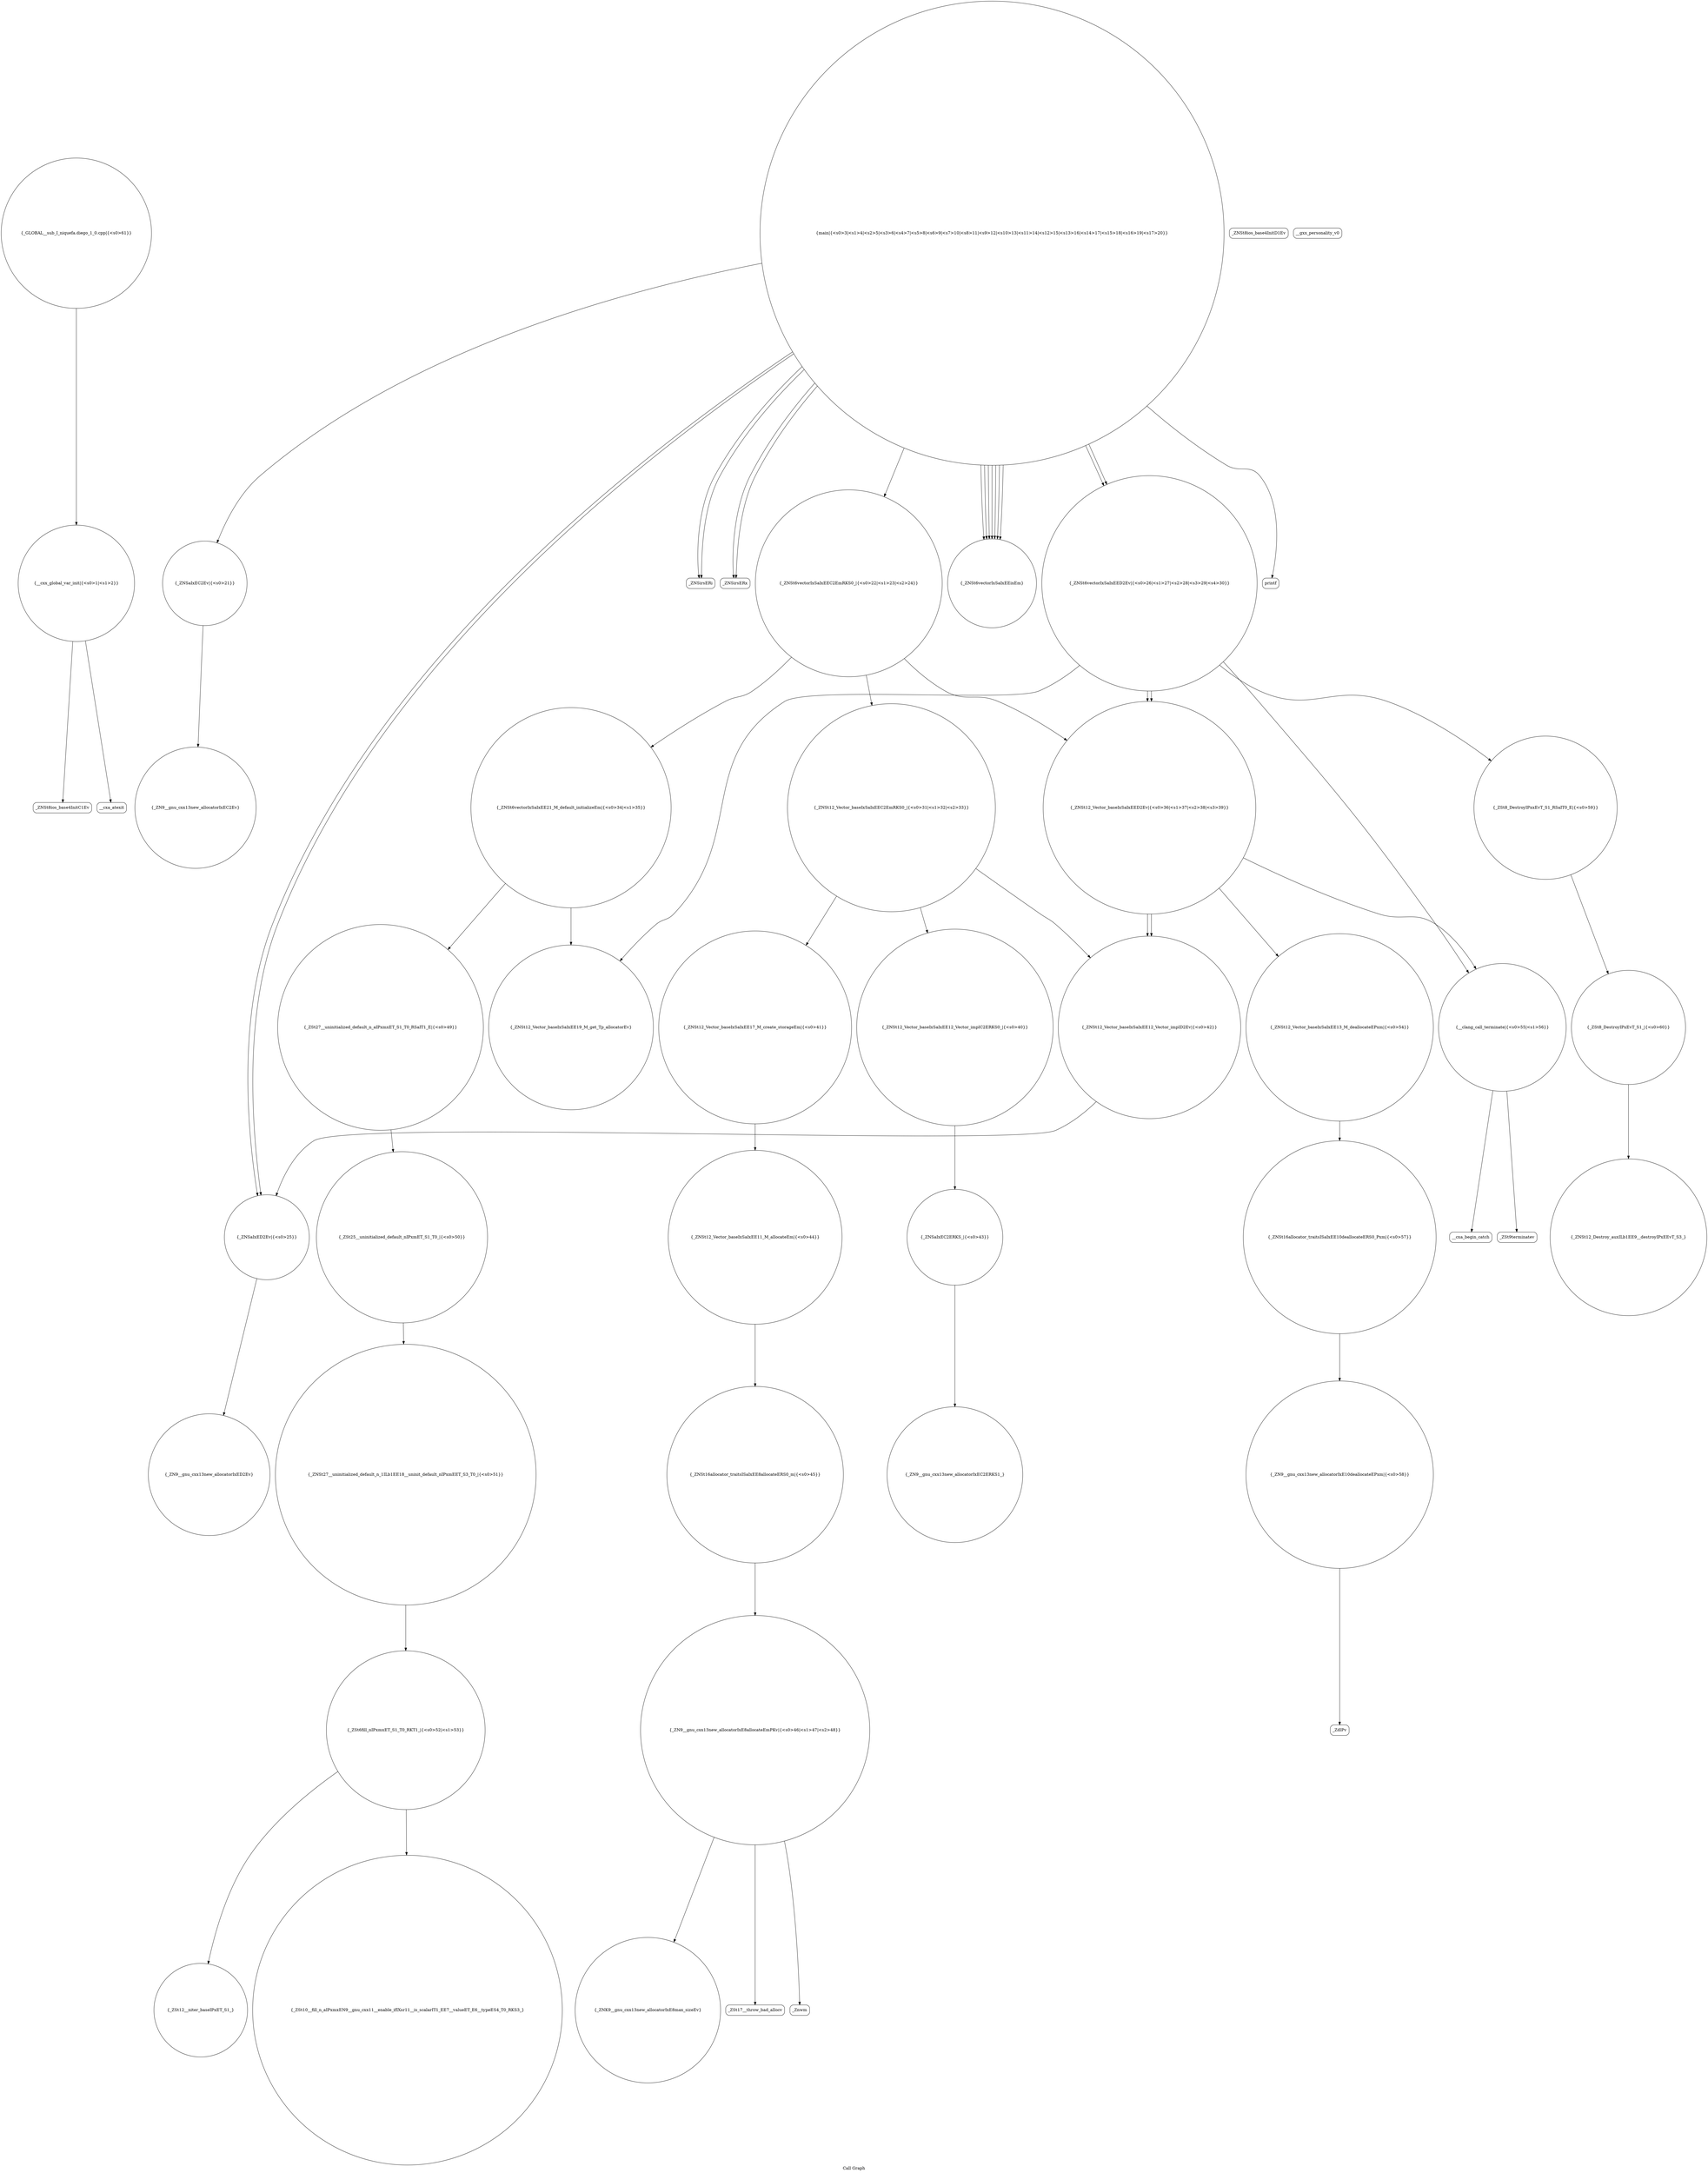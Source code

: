 digraph "Call Graph" {
	label="Call Graph";

	Node0x563455d81940 [shape=record,shape=circle,label="{__cxx_global_var_init|{<s0>1|<s1>2}}"];
	Node0x563455d81940:s0 -> Node0x563455d819c0[color=black];
	Node0x563455d81940:s1 -> Node0x563455d81ac0[color=black];
	Node0x563455d82fc0 [shape=record,shape=circle,label="{_ZSt8_DestroyIPxEvT_S1_|{<s0>60}}"];
	Node0x563455d82fc0:s0 -> Node0x563455d83040[color=black];
	Node0x563455d81cc0 [shape=record,shape=circle,label="{_ZNSaIxEC2Ev|{<s0>21}}"];
	Node0x563455d81cc0:s0 -> Node0x563455d82040[color=black];
	Node0x563455d82040 [shape=record,shape=circle,label="{_ZN9__gnu_cxx13new_allocatorIxEC2Ev}"];
	Node0x563455d823c0 [shape=record,shape=circle,label="{_ZNSt12_Vector_baseIxSaIxEE12_Vector_implD2Ev|{<s0>42}}"];
	Node0x563455d823c0:s0 -> Node0x563455d81e40[color=black];
	Node0x563455d82740 [shape=record,shape=Mrecord,label="{_ZSt17__throw_bad_allocv}"];
	Node0x563455d82ac0 [shape=record,shape=circle,label="{_ZSt10__fill_n_aIPxmxEN9__gnu_cxx11__enable_ifIXsr11__is_scalarIT1_EE7__valueET_E6__typeES4_T0_RKS3_}"];
	Node0x563455d82e40 [shape=record,shape=circle,label="{_ZN9__gnu_cxx13new_allocatorIxE10deallocateEPxm|{<s0>58}}"];
	Node0x563455d82e40:s0 -> Node0x563455d82ec0[color=black];
	Node0x563455d81b40 [shape=record,shape=circle,label="{main|{<s0>3|<s1>4|<s2>5|<s3>6|<s4>7|<s5>8|<s6>9|<s7>10|<s8>11|<s9>12|<s10>13|<s11>14|<s12>15|<s13>16|<s14>17|<s15>18|<s16>19|<s17>20}}"];
	Node0x563455d81b40:s0 -> Node0x563455d81bc0[color=black];
	Node0x563455d81b40:s1 -> Node0x563455d81bc0[color=black];
	Node0x563455d81b40:s2 -> Node0x563455d81c40[color=black];
	Node0x563455d81b40:s3 -> Node0x563455d81cc0[color=black];
	Node0x563455d81b40:s4 -> Node0x563455d81d40[color=black];
	Node0x563455d81b40:s5 -> Node0x563455d81e40[color=black];
	Node0x563455d81b40:s6 -> Node0x563455d81ec0[color=black];
	Node0x563455d81b40:s7 -> Node0x563455d81c40[color=black];
	Node0x563455d81b40:s8 -> Node0x563455d81e40[color=black];
	Node0x563455d81b40:s9 -> Node0x563455d81fc0[color=black];
	Node0x563455d81b40:s10 -> Node0x563455d81ec0[color=black];
	Node0x563455d81b40:s11 -> Node0x563455d81ec0[color=black];
	Node0x563455d81b40:s12 -> Node0x563455d81ec0[color=black];
	Node0x563455d81b40:s13 -> Node0x563455d81ec0[color=black];
	Node0x563455d81b40:s14 -> Node0x563455d81ec0[color=black];
	Node0x563455d81b40:s15 -> Node0x563455d81ec0[color=black];
	Node0x563455d81b40:s16 -> Node0x563455d81f40[color=black];
	Node0x563455d81b40:s17 -> Node0x563455d81fc0[color=black];
	Node0x563455d81ec0 [shape=record,shape=circle,label="{_ZNSt6vectorIxSaIxEEixEm}"];
	Node0x563455d82240 [shape=record,shape=circle,label="{_ZNSt12_Vector_baseIxSaIxEED2Ev|{<s0>36|<s1>37|<s2>38|<s3>39}}"];
	Node0x563455d82240:s0 -> Node0x563455d82bc0[color=black];
	Node0x563455d82240:s1 -> Node0x563455d823c0[color=black];
	Node0x563455d82240:s2 -> Node0x563455d823c0[color=black];
	Node0x563455d82240:s3 -> Node0x563455d82c40[color=black];
	Node0x563455d825c0 [shape=record,shape=circle,label="{_ZNSt16allocator_traitsISaIxEE8allocateERS0_m|{<s0>45}}"];
	Node0x563455d825c0:s0 -> Node0x563455d82640[color=black];
	Node0x563455d82940 [shape=record,shape=circle,label="{_ZSt25__uninitialized_default_nIPxmET_S1_T0_|{<s0>50}}"];
	Node0x563455d82940:s0 -> Node0x563455d829c0[color=black];
	Node0x563455d82cc0 [shape=record,shape=Mrecord,label="{__cxa_begin_catch}"];
	Node0x563455d819c0 [shape=record,shape=Mrecord,label="{_ZNSt8ios_base4InitC1Ev}"];
	Node0x563455d83040 [shape=record,shape=circle,label="{_ZNSt12_Destroy_auxILb1EE9__destroyIPxEEvT_S3_}"];
	Node0x563455d81d40 [shape=record,shape=circle,label="{_ZNSt6vectorIxSaIxEEC2EmRKS0_|{<s0>22|<s1>23|<s2>24}}"];
	Node0x563455d81d40:s0 -> Node0x563455d82140[color=black];
	Node0x563455d81d40:s1 -> Node0x563455d821c0[color=black];
	Node0x563455d81d40:s2 -> Node0x563455d82240[color=black];
	Node0x563455d820c0 [shape=record,shape=circle,label="{_ZN9__gnu_cxx13new_allocatorIxED2Ev}"];
	Node0x563455d82440 [shape=record,shape=circle,label="{_ZNSaIxEC2ERKS_|{<s0>43}}"];
	Node0x563455d82440:s0 -> Node0x563455d824c0[color=black];
	Node0x563455d827c0 [shape=record,shape=Mrecord,label="{_Znwm}"];
	Node0x563455d82b40 [shape=record,shape=circle,label="{_ZSt12__niter_baseIPxET_S1_}"];
	Node0x563455d82ec0 [shape=record,shape=Mrecord,label="{_ZdlPv}"];
	Node0x563455d81bc0 [shape=record,shape=Mrecord,label="{_ZNSirsERi}"];
	Node0x563455d81f40 [shape=record,shape=Mrecord,label="{printf}"];
	Node0x563455d822c0 [shape=record,shape=circle,label="{_ZNSt12_Vector_baseIxSaIxEE12_Vector_implC2ERKS0_|{<s0>40}}"];
	Node0x563455d822c0:s0 -> Node0x563455d82440[color=black];
	Node0x563455d82640 [shape=record,shape=circle,label="{_ZN9__gnu_cxx13new_allocatorIxE8allocateEmPKv|{<s0>46|<s1>47|<s2>48}}"];
	Node0x563455d82640:s0 -> Node0x563455d826c0[color=black];
	Node0x563455d82640:s1 -> Node0x563455d82740[color=black];
	Node0x563455d82640:s2 -> Node0x563455d827c0[color=black];
	Node0x563455d829c0 [shape=record,shape=circle,label="{_ZNSt27__uninitialized_default_n_1ILb1EE18__uninit_default_nIPxmEET_S3_T0_|{<s0>51}}"];
	Node0x563455d829c0:s0 -> Node0x563455d82a40[color=black];
	Node0x563455d82d40 [shape=record,shape=Mrecord,label="{_ZSt9terminatev}"];
	Node0x563455d81a40 [shape=record,shape=Mrecord,label="{_ZNSt8ios_base4InitD1Ev}"];
	Node0x563455d830c0 [shape=record,shape=circle,label="{_GLOBAL__sub_I_niquefa.diego_1_0.cpp|{<s0>61}}"];
	Node0x563455d830c0:s0 -> Node0x563455d81940[color=black];
	Node0x563455d81dc0 [shape=record,shape=Mrecord,label="{__gxx_personality_v0}"];
	Node0x563455d82140 [shape=record,shape=circle,label="{_ZNSt12_Vector_baseIxSaIxEEC2EmRKS0_|{<s0>31|<s1>32|<s2>33}}"];
	Node0x563455d82140:s0 -> Node0x563455d822c0[color=black];
	Node0x563455d82140:s1 -> Node0x563455d82340[color=black];
	Node0x563455d82140:s2 -> Node0x563455d823c0[color=black];
	Node0x563455d824c0 [shape=record,shape=circle,label="{_ZN9__gnu_cxx13new_allocatorIxEC2ERKS1_}"];
	Node0x563455d82840 [shape=record,shape=circle,label="{_ZSt27__uninitialized_default_n_aIPxmxET_S1_T0_RSaIT1_E|{<s0>49}}"];
	Node0x563455d82840:s0 -> Node0x563455d82940[color=black];
	Node0x563455d82bc0 [shape=record,shape=circle,label="{_ZNSt12_Vector_baseIxSaIxEE13_M_deallocateEPxm|{<s0>54}}"];
	Node0x563455d82bc0:s0 -> Node0x563455d82dc0[color=black];
	Node0x563455d82f40 [shape=record,shape=circle,label="{_ZSt8_DestroyIPxxEvT_S1_RSaIT0_E|{<s0>59}}"];
	Node0x563455d82f40:s0 -> Node0x563455d82fc0[color=black];
	Node0x563455d81c40 [shape=record,shape=Mrecord,label="{_ZNSirsERx}"];
	Node0x563455d81fc0 [shape=record,shape=circle,label="{_ZNSt6vectorIxSaIxEED2Ev|{<s0>26|<s1>27|<s2>28|<s3>29|<s4>30}}"];
	Node0x563455d81fc0:s0 -> Node0x563455d828c0[color=black];
	Node0x563455d81fc0:s1 -> Node0x563455d82f40[color=black];
	Node0x563455d81fc0:s2 -> Node0x563455d82240[color=black];
	Node0x563455d81fc0:s3 -> Node0x563455d82240[color=black];
	Node0x563455d81fc0:s4 -> Node0x563455d82c40[color=black];
	Node0x563455d82340 [shape=record,shape=circle,label="{_ZNSt12_Vector_baseIxSaIxEE17_M_create_storageEm|{<s0>41}}"];
	Node0x563455d82340:s0 -> Node0x563455d82540[color=black];
	Node0x563455d826c0 [shape=record,shape=circle,label="{_ZNK9__gnu_cxx13new_allocatorIxE8max_sizeEv}"];
	Node0x563455d82a40 [shape=record,shape=circle,label="{_ZSt6fill_nIPxmxET_S1_T0_RKT1_|{<s0>52|<s1>53}}"];
	Node0x563455d82a40:s0 -> Node0x563455d82b40[color=black];
	Node0x563455d82a40:s1 -> Node0x563455d82ac0[color=black];
	Node0x563455d82dc0 [shape=record,shape=circle,label="{_ZNSt16allocator_traitsISaIxEE10deallocateERS0_Pxm|{<s0>57}}"];
	Node0x563455d82dc0:s0 -> Node0x563455d82e40[color=black];
	Node0x563455d81ac0 [shape=record,shape=Mrecord,label="{__cxa_atexit}"];
	Node0x563455d81e40 [shape=record,shape=circle,label="{_ZNSaIxED2Ev|{<s0>25}}"];
	Node0x563455d81e40:s0 -> Node0x563455d820c0[color=black];
	Node0x563455d821c0 [shape=record,shape=circle,label="{_ZNSt6vectorIxSaIxEE21_M_default_initializeEm|{<s0>34|<s1>35}}"];
	Node0x563455d821c0:s0 -> Node0x563455d828c0[color=black];
	Node0x563455d821c0:s1 -> Node0x563455d82840[color=black];
	Node0x563455d82540 [shape=record,shape=circle,label="{_ZNSt12_Vector_baseIxSaIxEE11_M_allocateEm|{<s0>44}}"];
	Node0x563455d82540:s0 -> Node0x563455d825c0[color=black];
	Node0x563455d828c0 [shape=record,shape=circle,label="{_ZNSt12_Vector_baseIxSaIxEE19_M_get_Tp_allocatorEv}"];
	Node0x563455d82c40 [shape=record,shape=circle,label="{__clang_call_terminate|{<s0>55|<s1>56}}"];
	Node0x563455d82c40:s0 -> Node0x563455d82cc0[color=black];
	Node0x563455d82c40:s1 -> Node0x563455d82d40[color=black];
}
